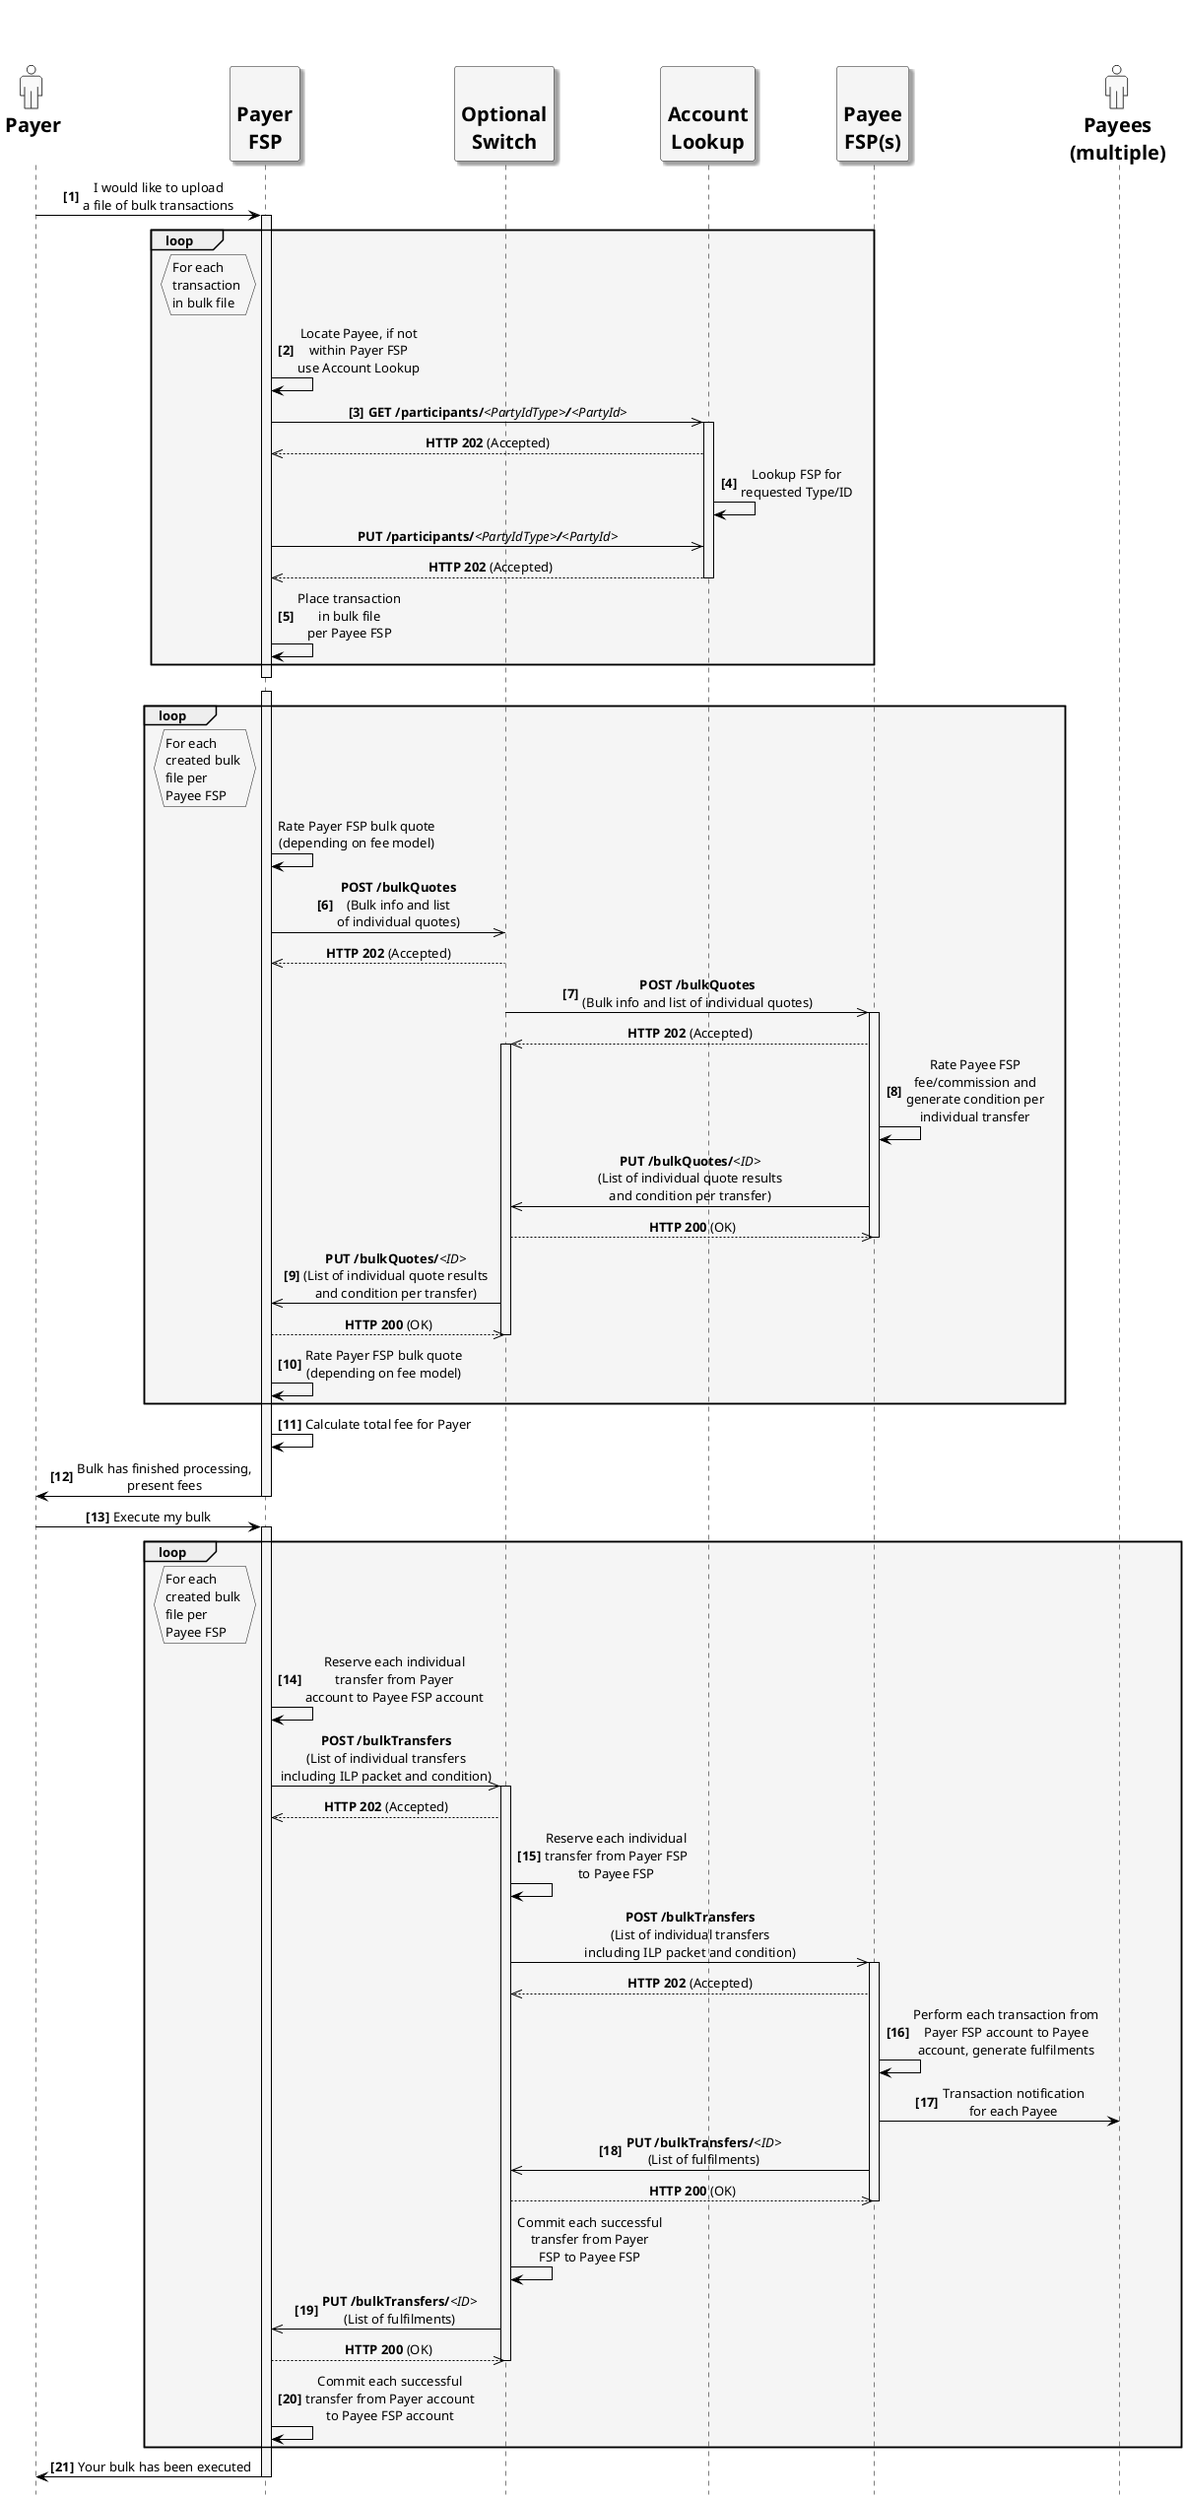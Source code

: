 /'*****
License
--------------
Copyright © 2017 Bill & Melinda Gates Foundation
The Mojaloop files are made available by the Bill & Melinda Gates Foundation under the Apache License, Version 2.0 (the "License") and you may not use these files except in compliance with the License. You may obtain a copy of the License at
http://www.apache.org/licenses/LICENSE-2.0
Unless required by applicable law or agreed to in writing, the Mojaloop files are distributed on an "AS IS" BASIS, WITHOUT WARRANTIES OR CONDITIONS OF ANY KIND, either express or implied. See the License for the specific language governing permissions and limitations under the License.
Contributors
--------------
This is the official list of the Mojaloop project contributors for this file.
Names of the original copyright holders (individuals or organizations)
should be listed with a '*' in the first column. People who have
contributed from an organization can be listed under the organization
that actually holds the copyright for their contributions (see the
Gates Foundation organization for an example). Those individuals should have
their names indented and be marked with a '-'. Email address can be added
optionally within square brackets <email>.
* Gates Foundation
- Name Surname <name.surname@gatesfoundation.com>

* Henk Kodde <henk.kodde@modusbox.com>
--------------
******'/

@startuml

' define actor image
sprite $actor [25x48/16] {
  0000000000010000000000000
  0000000006CAC910000000000
  0000000095101292000000000
  0000000651000119000000000
  0000000B10000018400000000
  0000001A10000016600000000
  0000000B10000017510000000
  000000083100001A210000000
  0000000191000176110000000
  000000003A866A61100000000
  0000000000466211100000000
  0003333333334443333310000
  0088888888888888888892000
  0821111111111111111118200
  8311111111111111111111A00
  A111111111111111111111A20
  A111111111111111111111A20
  A111111111111111111111A20
  A111111111111111111111A20
  A111111111111111111111A20
  A111111111111111111111A20
  A111111111111111111111A20
  A111111111111111111111A20
  A111551111111111138111A20
  A111661111111111139111A20
  A211661111111111139111A20
  A211661111111111139111A20
  A211661111161111139111A20
  A2116611111A2111139111A20
  A2116611111A2111139111A20
  A2116611111A2111139111A20
  A7669611111A211113A666B20
  36669611111A211113A666610
  00016611111A2111139111110
  00006611111A2111139100000
  00006611111A2111139100000
  00006611111A2111139100000
  00006611111A2111139100000
  00006611111A2111139100000
  00006611111A2111139100000
  00006611111A2111139100000
  00006611111A2111139100000
  00006611111A2111139100000
  00006611111A2111139100000
  00006966666B7666679100000
  0000266666666666664100000
  0000000111111111111100000
  0000000000000000000000000
}

' declaring skinparam
skinparam sequenceMessageAlign center
skinparam shadowing false
skinparam defaultFontName Verdana
skinparam monochrome true
skinparam SequenceLifeLineBackgroundColor WhiteSmoke
skinparam SequenceLifeLineBorderColor Black
skinparam ActorFontStyle Bold
skinparam ActorFontSize 20
skinparam ParticipantFontStyle Bold
skinparam ParticipantFontSize 20
skinparam ParticipantBackgroundColor WhiteSmoke
skinparam ArrowColor Black

skinparam actor {
  Bordercolor none
  Backgroundcolor none
  shadowing false
}

skinparam participant {
  shadowing true
}

hide footbox

' declare title
' title Bulk Transactions pattern using the asynchronous REST binding

' Actor Keys:
' participant - FSP(Payer/Payee(s)), Switch and Account Lookup Services (ALS)
' actor - Payer/Payee(s)

' declare actors
actor "<$actor>\nPayer\n" as Payer
participant "\nPayer\nFSP" as PayerFSP
participant "\nOptional\nSwitch" as Switch
participant "\nAccount\nLookup" as ALS
participant "\nPayee\nFSP(s)" as PayeeFSP
actor "<$actor>\nPayees\n(multiple)" as Payee

' start flow
autonumber 1 1 "<b>[0]"
Payer -> PayerFSP: I would like to upload\na file of bulk transactions
activate PayerFSP
Loop #Oldlace
  hnote left of PayerFSP #Oldlace
    For each 
    transaction 
    in bulk file
  end hnote
  PayerFSP -> PayerFSP: Locate Payee, if not\nwithin Payer FSP\nuse Account Lookup 
  PayerFSP ->> ALS: **GET /participants/**<i><PartyIdType>**/**</i><i><PartyId></i>
  activate ALS
  autonumber stop
  PayerFSP <<-- ALS: **HTTP 202** (Accepted)
  autonumber resume
  ALS -> ALS: Lookup FSP for\nrequested Type/ID
  autonumber stop
  PayerFSP ->> ALS: **PUT /participants/**<i><PartyIdType>**/**</i><i><PartyId></i>
  PayerFSP <<-- ALS: **HTTP 202** (Accepted)
  deactivate ALS
  autonumber resume
  PayerFSP -> PayerFSP: Place transaction\nin bulk file\nper Payee FSP
  autonumber stop
end Loop
PayerFSP -[hidden]> Switch
deactivate PayerFSP
PayerFSP -[hidden]> Switch
activate PayerFSP
Loop #Oldlace
  hnote left of PayerFSP #Oldlace
    For each
    created bulk 
    file per 
    Payee FSP
  end hnote
  PayerFSP -> PayerFSP: Rate Payer FSP bulk quote\n(depending on fee model)
  autonumber resume
  PayerFSP ->> Switch: **POST /bulkQuotes**\n(Bulk info and list\nof individual quotes)
  autonumber stop
  PayerFSP <<-- Switch: **HTTP 202** (Accepted)
  autonumber resume
  Switch ->> PayeeFSP: **POST /bulkQuotes**\n(Bulk info and list of individual quotes)
  activate PayeeFSP
  autonumber stop
  Switch <<-- PayeeFSP: **HTTP 202** (Accepted)
  activate Switch
  autonumber resume
  PayeeFSP -> PayeeFSP: Rate Payee FSP\nfee/commission and\ngenerate condition per\nindividual transfer
  autonumber stop
  Switch <<- PayeeFSP: **PUT /bulkQuotes/**<i><ID></i>\n(List of individual quote results\nand condition per transfer)
  Switch -->> PayeeFSP: **HTTP 200** (OK)
  deactivate PayeeFSP
  autonumber resume
  PayerFSP <<- Switch: **PUT /bulkQuotes/**<i><ID></i>\n(List of individual quote results\nand condition per transfer)
  autonumber stop
  PayerFSP -->> Switch: **HTTP 200** (OK)
  deactivate Switch
  autonumber resume
  PayerFSP -> PayerFSP: Rate Payer FSP bulk quote\n(depending on fee model)
end Loop

PayerFSP -> PayerFSP: Calculate total fee for Payer
Payer <- PayerFSP: Bulk has finished processing,\npresent fees
deactivate PayerFSP
Payer -> PayerFSP: Execute my bulk
activate PayerFSP
Loop #Oldlace
  hnote left of PayerFSP #Oldlace
    For each 
    created bulk 
    file per 
    Payee FSP
  end hnote
  PayerFSP -> PayerFSP: Reserve each individual\ntransfer from Payer\naccount to Payee FSP account
  autonumber stop
  PayerFSP ->> Switch: **POST /bulkTransfers**\n(List of individual transfers\nincluding ILP packet and condition)
  activate Switch
  PayerFSP <<-- Switch: **HTTP 202** (Accepted)
  autonumber resume
  Switch -> Switch: Reserve each individual\ntransfer from Payer FSP\nto Payee FSP
  autonumber stop
  Switch ->> PayeeFSP: **POST /bulkTransfers**\n(List of individual transfers\nincluding ILP packet and condition)
  activate PayeeFSP
  Switch <<-- PayeeFSP: **HTTP 202** (Accepted)
  autonumber resume
  PayeeFSP -> PayeeFSP: Perform each transaction from\nPayer FSP account to Payee\naccount, generate fulfilments
  PayeeFSP -> Payee: Transaction notification\nfor each Payee
  Switch <<- PayeeFSP: **PUT /bulkTransfers/**<i><ID></i>\n(List of fulfilments)
  autonumber stop
  Switch -->> PayeeFSP: **HTTP 200** (OK)
  deactivate PayeeFSP
  Switch -> Switch: Commit each successful\ntransfer from Payer\nFSP to Payee FSP
  autonumber resume
  PayerFSP <<- Switch: **PUT /bulkTransfers/**<i><ID></i>\n(List of fulfilments)
  autonumber stop
  PayerFSP -->> Switch: **HTTP 200** (OK)
  deactivate Switch
  autonumber resume
  PayerFSP -> PayerFSP: Commit each successful\ntransfer from Payer account\nto Payee FSP account
end Loop
Payer <- PayerFSP: Your bulk has been executed
deactivate PayerFSP
@enduml
